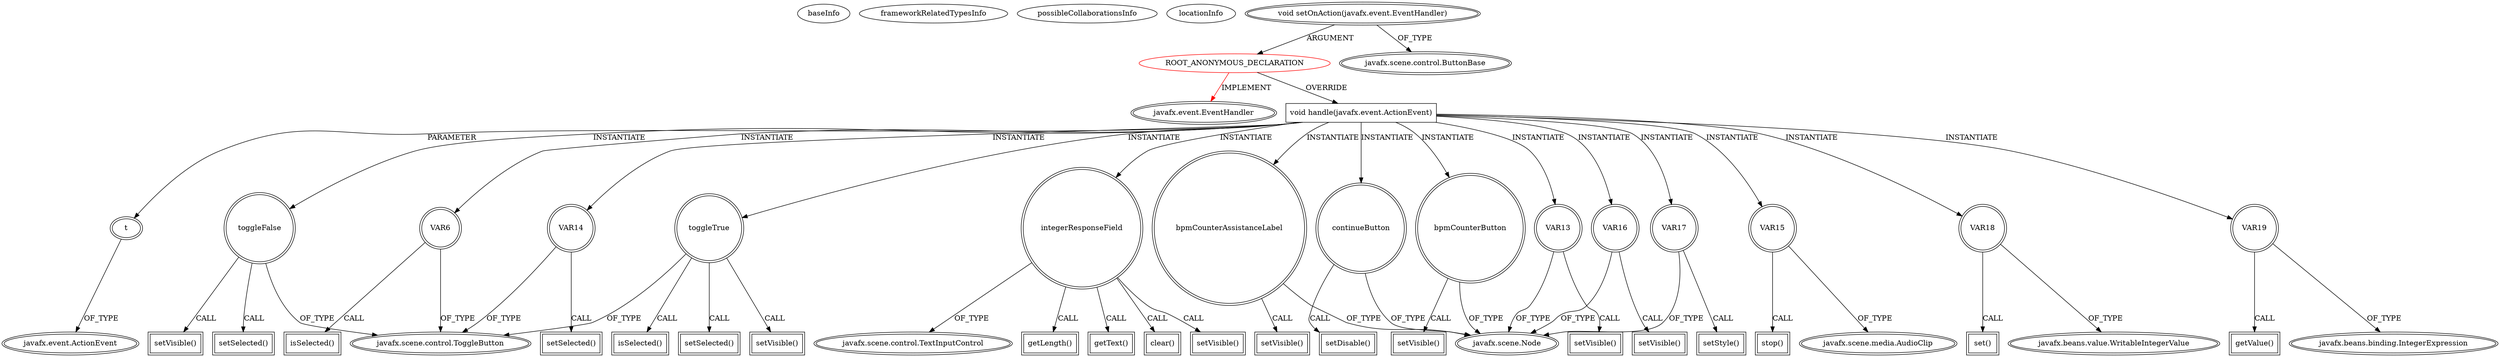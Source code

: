 digraph {
baseInfo[graphId=3339,category="extension_graph",isAnonymous=true,possibleRelation=false]
frameworkRelatedTypesInfo[0="javafx.event.EventHandler"]
possibleCollaborationsInfo[]
locationInfo[projectName="joelburget-miftiwac",filePath="/joelburget-miftiwac/miftiwac-master/src/Dynamic_page.java",contextSignature="void intializeContinueButton()",graphId="3339"]
0[label="ROOT_ANONYMOUS_DECLARATION",vertexType="ROOT_ANONYMOUS_DECLARATION",isFrameworkType=false,color=red]
1[label="javafx.event.EventHandler",vertexType="FRAMEWORK_INTERFACE_TYPE",isFrameworkType=true,peripheries=2]
2[label="void setOnAction(javafx.event.EventHandler)",vertexType="OUTSIDE_CALL",isFrameworkType=true,peripheries=2]
3[label="javafx.scene.control.ButtonBase",vertexType="FRAMEWORK_CLASS_TYPE",isFrameworkType=true,peripheries=2]
4[label="void handle(javafx.event.ActionEvent)",vertexType="OVERRIDING_METHOD_DECLARATION",isFrameworkType=false,shape=box]
5[label="t",vertexType="PARAMETER_DECLARATION",isFrameworkType=true,peripheries=2]
6[label="javafx.event.ActionEvent",vertexType="FRAMEWORK_CLASS_TYPE",isFrameworkType=true,peripheries=2]
7[label="toggleTrue",vertexType="VARIABLE_EXPRESION",isFrameworkType=true,peripheries=2,shape=circle]
9[label="javafx.scene.control.ToggleButton",vertexType="FRAMEWORK_CLASS_TYPE",isFrameworkType=true,peripheries=2]
8[label="isSelected()",vertexType="INSIDE_CALL",isFrameworkType=true,peripheries=2,shape=box]
11[label="setSelected()",vertexType="INSIDE_CALL",isFrameworkType=true,peripheries=2,shape=box]
12[label="toggleFalse",vertexType="VARIABLE_EXPRESION",isFrameworkType=true,peripheries=2,shape=circle]
13[label="setSelected()",vertexType="INSIDE_CALL",isFrameworkType=true,peripheries=2,shape=box]
15[label="integerResponseField",vertexType="VARIABLE_EXPRESION",isFrameworkType=true,peripheries=2,shape=circle]
17[label="javafx.scene.control.TextInputControl",vertexType="FRAMEWORK_CLASS_TYPE",isFrameworkType=true,peripheries=2]
16[label="getLength()",vertexType="INSIDE_CALL",isFrameworkType=true,peripheries=2,shape=box]
19[label="getText()",vertexType="INSIDE_CALL",isFrameworkType=true,peripheries=2,shape=box]
21[label="clear()",vertexType="INSIDE_CALL",isFrameworkType=true,peripheries=2,shape=box]
22[label="VAR6",vertexType="VARIABLE_EXPRESION",isFrameworkType=true,peripheries=2,shape=circle]
23[label="isSelected()",vertexType="INSIDE_CALL",isFrameworkType=true,peripheries=2,shape=box]
25[label="continueButton",vertexType="VARIABLE_EXPRESION",isFrameworkType=true,peripheries=2,shape=circle]
27[label="javafx.scene.Node",vertexType="FRAMEWORK_CLASS_TYPE",isFrameworkType=true,peripheries=2]
26[label="setDisable()",vertexType="INSIDE_CALL",isFrameworkType=true,peripheries=2,shape=box]
29[label="setVisible()",vertexType="INSIDE_CALL",isFrameworkType=true,peripheries=2,shape=box]
30[label="bpmCounterAssistanceLabel",vertexType="VARIABLE_EXPRESION",isFrameworkType=true,peripheries=2,shape=circle]
31[label="setVisible()",vertexType="INSIDE_CALL",isFrameworkType=true,peripheries=2,shape=box]
33[label="bpmCounterButton",vertexType="VARIABLE_EXPRESION",isFrameworkType=true,peripheries=2,shape=circle]
34[label="setVisible()",vertexType="INSIDE_CALL",isFrameworkType=true,peripheries=2,shape=box]
37[label="setVisible()",vertexType="INSIDE_CALL",isFrameworkType=true,peripheries=2,shape=box]
39[label="setVisible()",vertexType="INSIDE_CALL",isFrameworkType=true,peripheries=2,shape=box]
40[label="VAR13",vertexType="VARIABLE_EXPRESION",isFrameworkType=true,peripheries=2,shape=circle]
41[label="setVisible()",vertexType="INSIDE_CALL",isFrameworkType=true,peripheries=2,shape=box]
43[label="VAR14",vertexType="VARIABLE_EXPRESION",isFrameworkType=true,peripheries=2,shape=circle]
44[label="setSelected()",vertexType="INSIDE_CALL",isFrameworkType=true,peripheries=2,shape=box]
46[label="VAR15",vertexType="VARIABLE_EXPRESION",isFrameworkType=true,peripheries=2,shape=circle]
48[label="javafx.scene.media.AudioClip",vertexType="FRAMEWORK_CLASS_TYPE",isFrameworkType=true,peripheries=2]
47[label="stop()",vertexType="INSIDE_CALL",isFrameworkType=true,peripheries=2,shape=box]
49[label="VAR16",vertexType="VARIABLE_EXPRESION",isFrameworkType=true,peripheries=2,shape=circle]
50[label="setVisible()",vertexType="INSIDE_CALL",isFrameworkType=true,peripheries=2,shape=box]
52[label="VAR17",vertexType="VARIABLE_EXPRESION",isFrameworkType=true,peripheries=2,shape=circle]
53[label="setStyle()",vertexType="INSIDE_CALL",isFrameworkType=true,peripheries=2,shape=box]
55[label="VAR18",vertexType="VARIABLE_EXPRESION",isFrameworkType=true,peripheries=2,shape=circle]
57[label="javafx.beans.value.WritableIntegerValue",vertexType="FRAMEWORK_INTERFACE_TYPE",isFrameworkType=true,peripheries=2]
56[label="set()",vertexType="INSIDE_CALL",isFrameworkType=true,peripheries=2,shape=box]
58[label="VAR19",vertexType="VARIABLE_EXPRESION",isFrameworkType=true,peripheries=2,shape=circle]
60[label="javafx.beans.binding.IntegerExpression",vertexType="FRAMEWORK_CLASS_TYPE",isFrameworkType=true,peripheries=2]
59[label="getValue()",vertexType="INSIDE_CALL",isFrameworkType=true,peripheries=2,shape=box]
0->1[label="IMPLEMENT",color=red]
2->0[label="ARGUMENT"]
2->3[label="OF_TYPE"]
0->4[label="OVERRIDE"]
5->6[label="OF_TYPE"]
4->5[label="PARAMETER"]
4->7[label="INSTANTIATE"]
7->9[label="OF_TYPE"]
7->8[label="CALL"]
7->11[label="CALL"]
4->12[label="INSTANTIATE"]
12->9[label="OF_TYPE"]
12->13[label="CALL"]
4->15[label="INSTANTIATE"]
15->17[label="OF_TYPE"]
15->16[label="CALL"]
15->19[label="CALL"]
15->21[label="CALL"]
4->22[label="INSTANTIATE"]
22->9[label="OF_TYPE"]
22->23[label="CALL"]
4->25[label="INSTANTIATE"]
25->27[label="OF_TYPE"]
25->26[label="CALL"]
15->29[label="CALL"]
4->30[label="INSTANTIATE"]
30->27[label="OF_TYPE"]
30->31[label="CALL"]
4->33[label="INSTANTIATE"]
33->27[label="OF_TYPE"]
33->34[label="CALL"]
12->37[label="CALL"]
7->39[label="CALL"]
4->40[label="INSTANTIATE"]
40->27[label="OF_TYPE"]
40->41[label="CALL"]
4->43[label="INSTANTIATE"]
43->9[label="OF_TYPE"]
43->44[label="CALL"]
4->46[label="INSTANTIATE"]
46->48[label="OF_TYPE"]
46->47[label="CALL"]
4->49[label="INSTANTIATE"]
49->27[label="OF_TYPE"]
49->50[label="CALL"]
4->52[label="INSTANTIATE"]
52->27[label="OF_TYPE"]
52->53[label="CALL"]
4->55[label="INSTANTIATE"]
55->57[label="OF_TYPE"]
55->56[label="CALL"]
4->58[label="INSTANTIATE"]
58->60[label="OF_TYPE"]
58->59[label="CALL"]
}
